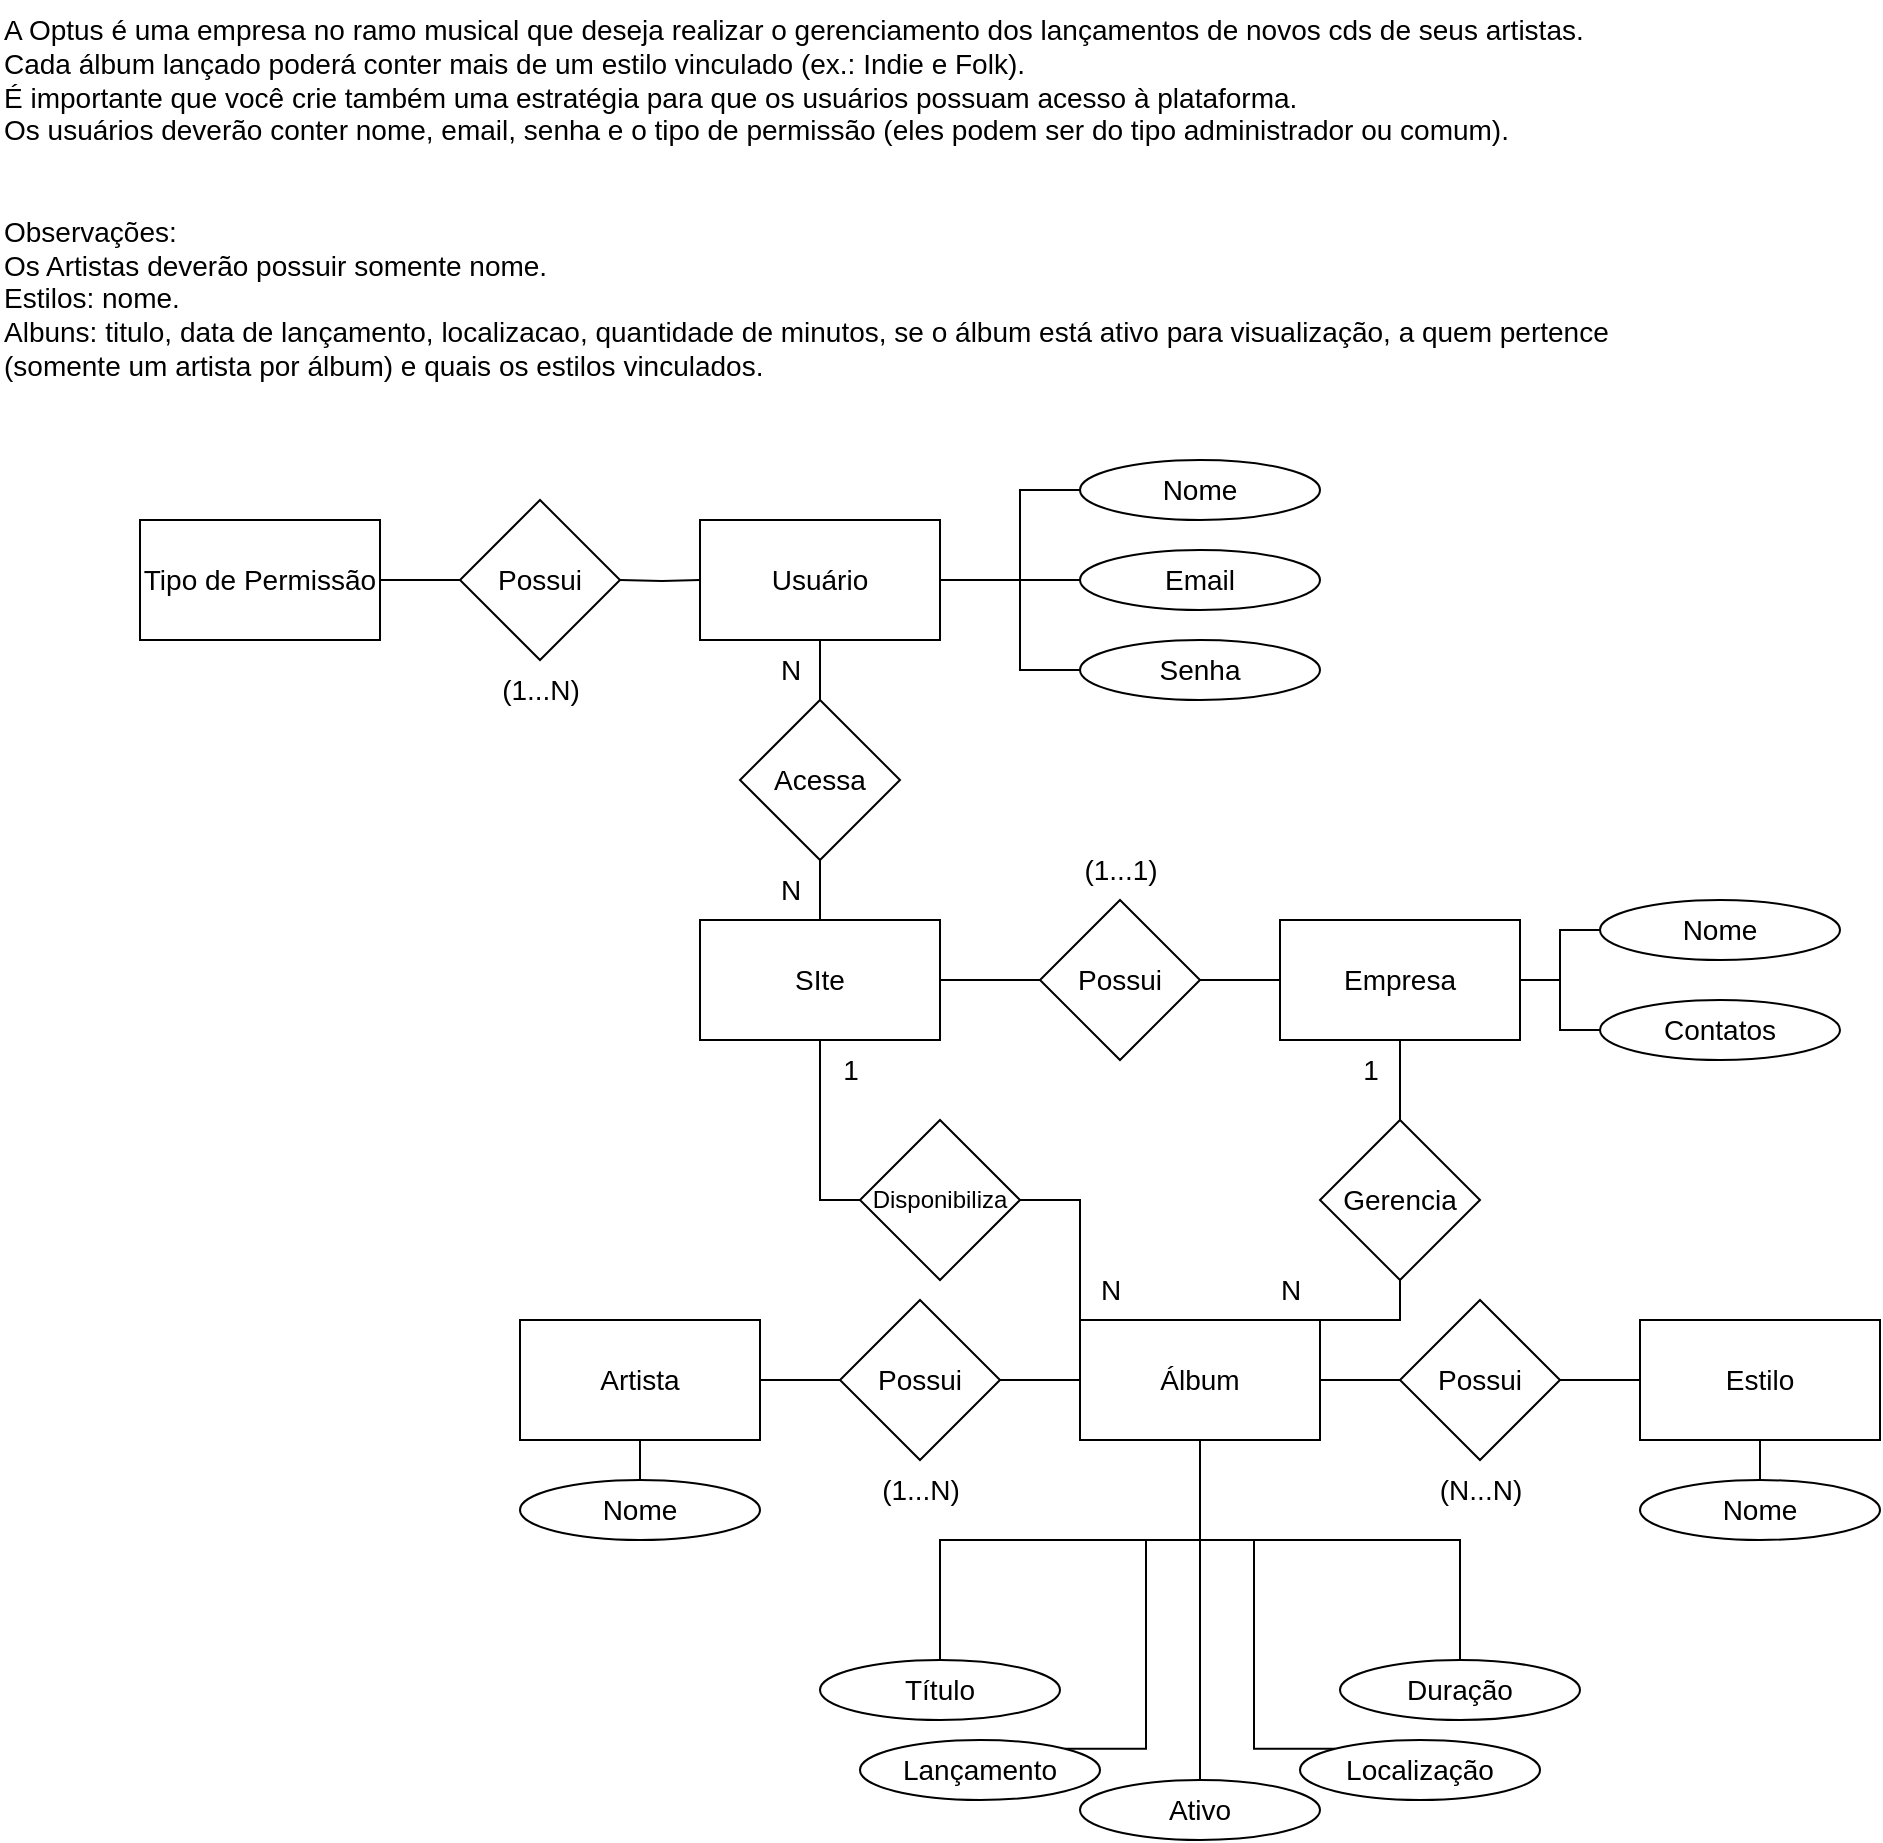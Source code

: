 <mxfile version="21.6.5" type="device">
  <diagram name="Página-1" id="nFLYcnp-unWdXeMjdf5J">
    <mxGraphModel dx="1727" dy="1023" grid="1" gridSize="10" guides="1" tooltips="1" connect="1" arrows="1" fold="1" page="0" pageScale="1" pageWidth="827" pageHeight="1169" math="0" shadow="0">
      <root>
        <mxCell id="0" />
        <mxCell id="1" parent="0" />
        <mxCell id="rCMdXfV7LYDpSBpJ9iVP-1" value="A Optus é uma empresa no ramo musical que deseja realizar o gerenciamento dos lançamentos de novos cds de seus artistas. Cada álbum lançado poderá conter mais de um estilo vinculado (ex.: Indie e Folk).&#xa;É importante que você crie também uma estratégia para que os usuários possuam acesso à plataforma.&#xa;Os usuários deverão conter nome, email, senha e o tipo de permissão (eles podem ser do tipo administrador ou comum).&#xa;&#xa;&#xa;Observações:&#xa;Os Artistas deverão possuir somente nome.&#xa;Estilos: nome.&#xa;Albuns: titulo, data de lançamento, localizacao, quantidade de minutos, se o álbum está ativo para visualização, a quem pertence (somente um artista por álbum) e quais os estilos vinculados.&#xa;&#xa;&#xa;&#xa;" style="text;whiteSpace=wrap;fontSize=14;" parent="1" vertex="1">
          <mxGeometry width="820" height="210" as="geometry" />
        </mxCell>
        <mxCell id="rCMdXfV7LYDpSBpJ9iVP-7" style="edgeStyle=orthogonalEdgeStyle;rounded=0;orthogonalLoop=1;jettySize=auto;html=1;endArrow=none;endFill=0;" parent="1" source="9602cSMnnvCsgzXfWvln-3" target="rCMdXfV7LYDpSBpJ9iVP-3" edge="1">
          <mxGeometry relative="1" as="geometry" />
        </mxCell>
        <mxCell id="9602cSMnnvCsgzXfWvln-13" style="edgeStyle=orthogonalEdgeStyle;rounded=0;orthogonalLoop=1;jettySize=auto;html=1;exitX=1;exitY=0.5;exitDx=0;exitDy=0;entryX=0;entryY=0.5;entryDx=0;entryDy=0;endArrow=none;endFill=0;" edge="1" parent="1" source="rCMdXfV7LYDpSBpJ9iVP-2" target="9602cSMnnvCsgzXfWvln-11">
          <mxGeometry relative="1" as="geometry" />
        </mxCell>
        <mxCell id="9602cSMnnvCsgzXfWvln-14" style="edgeStyle=orthogonalEdgeStyle;rounded=0;orthogonalLoop=1;jettySize=auto;html=1;exitX=1;exitY=0.5;exitDx=0;exitDy=0;entryX=0;entryY=0.5;entryDx=0;entryDy=0;endArrow=none;endFill=0;" edge="1" parent="1" source="rCMdXfV7LYDpSBpJ9iVP-2" target="9602cSMnnvCsgzXfWvln-10">
          <mxGeometry relative="1" as="geometry">
            <Array as="points">
              <mxPoint x="510" y="290" />
              <mxPoint x="510" y="245" />
            </Array>
          </mxGeometry>
        </mxCell>
        <mxCell id="9602cSMnnvCsgzXfWvln-15" style="edgeStyle=orthogonalEdgeStyle;rounded=0;orthogonalLoop=1;jettySize=auto;html=1;exitX=1;exitY=0.5;exitDx=0;exitDy=0;entryX=0;entryY=0.5;entryDx=0;entryDy=0;endArrow=none;endFill=0;" edge="1" parent="1" source="rCMdXfV7LYDpSBpJ9iVP-2" target="9602cSMnnvCsgzXfWvln-12">
          <mxGeometry relative="1" as="geometry">
            <Array as="points">
              <mxPoint x="510" y="290" />
              <mxPoint x="510" y="335" />
            </Array>
          </mxGeometry>
        </mxCell>
        <mxCell id="rCMdXfV7LYDpSBpJ9iVP-2" value="&lt;font style=&quot;font-size: 14px;&quot;&gt;Usuário&lt;/font&gt;" style="rounded=0;whiteSpace=wrap;html=1;" parent="1" vertex="1">
          <mxGeometry x="350" y="260" width="120" height="60" as="geometry" />
        </mxCell>
        <mxCell id="9602cSMnnvCsgzXfWvln-39" style="edgeStyle=orthogonalEdgeStyle;rounded=0;orthogonalLoop=1;jettySize=auto;html=1;exitX=1;exitY=0.5;exitDx=0;exitDy=0;entryX=0;entryY=0.5;entryDx=0;entryDy=0;endArrow=none;endFill=0;" edge="1" parent="1" source="rCMdXfV7LYDpSBpJ9iVP-3" target="9602cSMnnvCsgzXfWvln-38">
          <mxGeometry relative="1" as="geometry" />
        </mxCell>
        <mxCell id="9602cSMnnvCsgzXfWvln-49" style="edgeStyle=orthogonalEdgeStyle;rounded=0;orthogonalLoop=1;jettySize=auto;html=1;exitX=0.5;exitY=1;exitDx=0;exitDy=0;entryX=0;entryY=0.5;entryDx=0;entryDy=0;endArrow=none;endFill=0;" edge="1" parent="1" source="rCMdXfV7LYDpSBpJ9iVP-3" target="9602cSMnnvCsgzXfWvln-48">
          <mxGeometry relative="1" as="geometry" />
        </mxCell>
        <mxCell id="rCMdXfV7LYDpSBpJ9iVP-3" value="&lt;span style=&quot;font-size: 14px;&quot;&gt;SIte&lt;/span&gt;" style="rounded=0;whiteSpace=wrap;html=1;" parent="1" vertex="1">
          <mxGeometry x="350" y="460" width="120" height="60" as="geometry" />
        </mxCell>
        <mxCell id="rCMdXfV7LYDpSBpJ9iVP-9" style="edgeStyle=orthogonalEdgeStyle;rounded=0;orthogonalLoop=1;jettySize=auto;html=1;entryX=0;entryY=0.5;entryDx=0;entryDy=0;endArrow=none;endFill=0;" parent="1" source="9602cSMnnvCsgzXfWvln-6" target="rCMdXfV7LYDpSBpJ9iVP-5" edge="1">
          <mxGeometry relative="1" as="geometry" />
        </mxCell>
        <mxCell id="rCMdXfV7LYDpSBpJ9iVP-11" style="edgeStyle=orthogonalEdgeStyle;rounded=0;orthogonalLoop=1;jettySize=auto;html=1;exitX=0;exitY=0.5;exitDx=0;exitDy=0;entryX=1;entryY=0.5;entryDx=0;entryDy=0;endArrow=none;endFill=0;" parent="1" source="9602cSMnnvCsgzXfWvln-8" target="rCMdXfV7LYDpSBpJ9iVP-6" edge="1">
          <mxGeometry relative="1" as="geometry" />
        </mxCell>
        <mxCell id="9602cSMnnvCsgzXfWvln-35" style="edgeStyle=orthogonalEdgeStyle;rounded=0;orthogonalLoop=1;jettySize=auto;html=1;exitX=0.5;exitY=1;exitDx=0;exitDy=0;entryX=0.5;entryY=0;entryDx=0;entryDy=0;endArrow=none;endFill=0;" edge="1" parent="1" source="rCMdXfV7LYDpSBpJ9iVP-4" target="9602cSMnnvCsgzXfWvln-33">
          <mxGeometry relative="1" as="geometry">
            <Array as="points">
              <mxPoint x="600" y="770" />
              <mxPoint x="730" y="770" />
            </Array>
          </mxGeometry>
        </mxCell>
        <mxCell id="9602cSMnnvCsgzXfWvln-36" style="edgeStyle=orthogonalEdgeStyle;rounded=0;orthogonalLoop=1;jettySize=auto;html=1;exitX=0.5;exitY=1;exitDx=0;exitDy=0;entryX=0.5;entryY=0;entryDx=0;entryDy=0;endArrow=none;endFill=0;" edge="1" parent="1" source="rCMdXfV7LYDpSBpJ9iVP-4" target="9602cSMnnvCsgzXfWvln-28">
          <mxGeometry relative="1" as="geometry">
            <Array as="points">
              <mxPoint x="600" y="770" />
              <mxPoint x="470" y="770" />
            </Array>
          </mxGeometry>
        </mxCell>
        <mxCell id="9602cSMnnvCsgzXfWvln-68" style="edgeStyle=orthogonalEdgeStyle;rounded=0;orthogonalLoop=1;jettySize=auto;html=1;exitX=0.5;exitY=1;exitDx=0;exitDy=0;entryX=1;entryY=0;entryDx=0;entryDy=0;endArrow=none;endFill=0;" edge="1" parent="1" source="rCMdXfV7LYDpSBpJ9iVP-4" target="9602cSMnnvCsgzXfWvln-29">
          <mxGeometry relative="1" as="geometry">
            <Array as="points">
              <mxPoint x="600" y="770" />
              <mxPoint x="573" y="770" />
            </Array>
          </mxGeometry>
        </mxCell>
        <mxCell id="9602cSMnnvCsgzXfWvln-69" style="edgeStyle=orthogonalEdgeStyle;rounded=0;orthogonalLoop=1;jettySize=auto;html=1;exitX=0.5;exitY=1;exitDx=0;exitDy=0;entryX=0;entryY=0;entryDx=0;entryDy=0;endArrow=none;endFill=0;" edge="1" parent="1" source="rCMdXfV7LYDpSBpJ9iVP-4" target="9602cSMnnvCsgzXfWvln-65">
          <mxGeometry relative="1" as="geometry">
            <Array as="points">
              <mxPoint x="600" y="770" />
              <mxPoint x="627" y="770" />
            </Array>
          </mxGeometry>
        </mxCell>
        <mxCell id="9602cSMnnvCsgzXfWvln-79" style="edgeStyle=orthogonalEdgeStyle;rounded=0;orthogonalLoop=1;jettySize=auto;html=1;exitX=0.5;exitY=1;exitDx=0;exitDy=0;entryX=0.5;entryY=0;entryDx=0;entryDy=0;endArrow=none;endFill=0;" edge="1" parent="1" source="rCMdXfV7LYDpSBpJ9iVP-4" target="9602cSMnnvCsgzXfWvln-78">
          <mxGeometry relative="1" as="geometry" />
        </mxCell>
        <mxCell id="rCMdXfV7LYDpSBpJ9iVP-4" value="&lt;font style=&quot;font-size: 14px;&quot;&gt;Álbum&lt;/font&gt;" style="rounded=0;whiteSpace=wrap;html=1;" parent="1" vertex="1">
          <mxGeometry x="540" y="660" width="120" height="60" as="geometry" />
        </mxCell>
        <mxCell id="9602cSMnnvCsgzXfWvln-27" style="edgeStyle=orthogonalEdgeStyle;rounded=0;orthogonalLoop=1;jettySize=auto;html=1;exitX=0.5;exitY=1;exitDx=0;exitDy=0;entryX=0.5;entryY=0;entryDx=0;entryDy=0;endArrow=none;endFill=0;" edge="1" parent="1" source="rCMdXfV7LYDpSBpJ9iVP-5" target="9602cSMnnvCsgzXfWvln-26">
          <mxGeometry relative="1" as="geometry" />
        </mxCell>
        <mxCell id="rCMdXfV7LYDpSBpJ9iVP-5" value="&lt;font style=&quot;font-size: 14px;&quot;&gt;Estilo&lt;/font&gt;" style="rounded=0;whiteSpace=wrap;html=1;" parent="1" vertex="1">
          <mxGeometry x="820" y="660" width="120" height="60" as="geometry" />
        </mxCell>
        <mxCell id="rCMdXfV7LYDpSBpJ9iVP-6" value="&lt;font style=&quot;font-size: 14px;&quot;&gt;Artista&lt;/font&gt;" style="rounded=0;whiteSpace=wrap;html=1;" parent="1" vertex="1">
          <mxGeometry x="260" y="660" width="120" height="60" as="geometry" />
        </mxCell>
        <mxCell id="9602cSMnnvCsgzXfWvln-2" value="" style="edgeStyle=orthogonalEdgeStyle;rounded=0;orthogonalLoop=1;jettySize=auto;html=1;endArrow=none;endFill=0;" edge="1" parent="1" source="rCMdXfV7LYDpSBpJ9iVP-2">
          <mxGeometry relative="1" as="geometry">
            <mxPoint x="410" y="320" as="sourcePoint" />
            <mxPoint x="410" y="360" as="targetPoint" />
          </mxGeometry>
        </mxCell>
        <mxCell id="9602cSMnnvCsgzXfWvln-3" value="&lt;font style=&quot;font-size: 14px;&quot;&gt;Acessa&lt;/font&gt;" style="rhombus;whiteSpace=wrap;html=1;" vertex="1" parent="1">
          <mxGeometry x="370" y="350" width="80" height="80" as="geometry" />
        </mxCell>
        <mxCell id="9602cSMnnvCsgzXfWvln-53" style="edgeStyle=orthogonalEdgeStyle;rounded=0;orthogonalLoop=1;jettySize=auto;html=1;exitX=0.5;exitY=1;exitDx=0;exitDy=0;entryX=1;entryY=0;entryDx=0;entryDy=0;endArrow=none;endFill=0;" edge="1" parent="1" source="9602cSMnnvCsgzXfWvln-4" target="rCMdXfV7LYDpSBpJ9iVP-4">
          <mxGeometry relative="1" as="geometry" />
        </mxCell>
        <mxCell id="9602cSMnnvCsgzXfWvln-4" value="&lt;font style=&quot;font-size: 14px;&quot;&gt;Gerencia&lt;/font&gt;" style="rhombus;whiteSpace=wrap;html=1;" vertex="1" parent="1">
          <mxGeometry x="660" y="560" width="80" height="80" as="geometry" />
        </mxCell>
        <mxCell id="9602cSMnnvCsgzXfWvln-7" value="" style="edgeStyle=orthogonalEdgeStyle;rounded=0;orthogonalLoop=1;jettySize=auto;html=1;entryX=0;entryY=0.5;entryDx=0;entryDy=0;endArrow=none;endFill=0;" edge="1" parent="1" source="rCMdXfV7LYDpSBpJ9iVP-4" target="9602cSMnnvCsgzXfWvln-6">
          <mxGeometry relative="1" as="geometry">
            <mxPoint x="660" y="690" as="sourcePoint" />
            <mxPoint x="820" y="690" as="targetPoint" />
          </mxGeometry>
        </mxCell>
        <mxCell id="9602cSMnnvCsgzXfWvln-6" value="&lt;font style=&quot;font-size: 14px;&quot;&gt;Possui&lt;/font&gt;" style="rhombus;whiteSpace=wrap;html=1;" vertex="1" parent="1">
          <mxGeometry x="700" y="650" width="80" height="80" as="geometry" />
        </mxCell>
        <mxCell id="9602cSMnnvCsgzXfWvln-9" value="" style="edgeStyle=orthogonalEdgeStyle;rounded=0;orthogonalLoop=1;jettySize=auto;html=1;exitX=0;exitY=0.5;exitDx=0;exitDy=0;entryX=1;entryY=0.5;entryDx=0;entryDy=0;endArrow=none;endFill=0;" edge="1" parent="1" source="rCMdXfV7LYDpSBpJ9iVP-4" target="9602cSMnnvCsgzXfWvln-8">
          <mxGeometry relative="1" as="geometry">
            <mxPoint x="540" y="690" as="sourcePoint" />
            <mxPoint x="430" y="690" as="targetPoint" />
          </mxGeometry>
        </mxCell>
        <mxCell id="9602cSMnnvCsgzXfWvln-8" value="&lt;font style=&quot;font-size: 14px;&quot;&gt;Possui&lt;/font&gt;" style="rhombus;whiteSpace=wrap;html=1;" vertex="1" parent="1">
          <mxGeometry x="420" y="650" width="80" height="80" as="geometry" />
        </mxCell>
        <mxCell id="9602cSMnnvCsgzXfWvln-10" value="&lt;font style=&quot;font-size: 14px;&quot;&gt;Nome&lt;/font&gt;" style="ellipse;whiteSpace=wrap;html=1;" vertex="1" parent="1">
          <mxGeometry x="540" y="230" width="120" height="30" as="geometry" />
        </mxCell>
        <mxCell id="9602cSMnnvCsgzXfWvln-11" value="&lt;font style=&quot;font-size: 14px;&quot;&gt;Email&lt;/font&gt;" style="ellipse;whiteSpace=wrap;html=1;" vertex="1" parent="1">
          <mxGeometry x="540" y="275" width="120" height="30" as="geometry" />
        </mxCell>
        <mxCell id="9602cSMnnvCsgzXfWvln-12" value="&lt;font style=&quot;font-size: 14px;&quot;&gt;Senha&lt;/font&gt;" style="ellipse;whiteSpace=wrap;html=1;" vertex="1" parent="1">
          <mxGeometry x="540" y="320" width="120" height="30" as="geometry" />
        </mxCell>
        <mxCell id="9602cSMnnvCsgzXfWvln-16" style="edgeStyle=orthogonalEdgeStyle;rounded=0;orthogonalLoop=1;jettySize=auto;html=1;exitX=0.5;exitY=1;exitDx=0;exitDy=0;" edge="1" parent="1" source="9602cSMnnvCsgzXfWvln-12" target="9602cSMnnvCsgzXfWvln-12">
          <mxGeometry relative="1" as="geometry" />
        </mxCell>
        <mxCell id="9602cSMnnvCsgzXfWvln-19" value="&lt;font style=&quot;font-size: 14px;&quot;&gt;Contatos&lt;/font&gt;" style="ellipse;whiteSpace=wrap;html=1;" vertex="1" parent="1">
          <mxGeometry x="800" y="500" width="120" height="30" as="geometry" />
        </mxCell>
        <mxCell id="9602cSMnnvCsgzXfWvln-20" value="&lt;font style=&quot;font-size: 14px;&quot;&gt;Nome&lt;/font&gt;" style="ellipse;whiteSpace=wrap;html=1;" vertex="1" parent="1">
          <mxGeometry x="800" y="450" width="120" height="30" as="geometry" />
        </mxCell>
        <mxCell id="9602cSMnnvCsgzXfWvln-25" style="edgeStyle=orthogonalEdgeStyle;rounded=0;orthogonalLoop=1;jettySize=auto;html=1;exitX=0.5;exitY=0;exitDx=0;exitDy=0;entryX=0.5;entryY=1;entryDx=0;entryDy=0;endArrow=none;endFill=0;" edge="1" parent="1" source="9602cSMnnvCsgzXfWvln-24" target="rCMdXfV7LYDpSBpJ9iVP-6">
          <mxGeometry relative="1" as="geometry" />
        </mxCell>
        <mxCell id="9602cSMnnvCsgzXfWvln-24" value="&lt;font style=&quot;font-size: 14px;&quot;&gt;Nome&lt;/font&gt;" style="ellipse;whiteSpace=wrap;html=1;" vertex="1" parent="1">
          <mxGeometry x="260" y="740" width="120" height="30" as="geometry" />
        </mxCell>
        <mxCell id="9602cSMnnvCsgzXfWvln-26" value="&lt;font style=&quot;font-size: 14px;&quot;&gt;Nome&lt;/font&gt;" style="ellipse;whiteSpace=wrap;html=1;" vertex="1" parent="1">
          <mxGeometry x="820" y="740" width="120" height="30" as="geometry" />
        </mxCell>
        <mxCell id="9602cSMnnvCsgzXfWvln-28" value="&lt;font style=&quot;font-size: 14px;&quot;&gt;Título&lt;/font&gt;" style="ellipse;whiteSpace=wrap;html=1;" vertex="1" parent="1">
          <mxGeometry x="410" y="830" width="120" height="30" as="geometry" />
        </mxCell>
        <mxCell id="9602cSMnnvCsgzXfWvln-29" value="&lt;font style=&quot;font-size: 14px;&quot;&gt;Lançamento&lt;/font&gt;" style="ellipse;whiteSpace=wrap;html=1;" vertex="1" parent="1">
          <mxGeometry x="430" y="870" width="120" height="30" as="geometry" />
        </mxCell>
        <mxCell id="9602cSMnnvCsgzXfWvln-33" value="&lt;font style=&quot;font-size: 14px;&quot;&gt;Duração&lt;/font&gt;" style="ellipse;whiteSpace=wrap;html=1;" vertex="1" parent="1">
          <mxGeometry x="670" y="830" width="120" height="30" as="geometry" />
        </mxCell>
        <mxCell id="9602cSMnnvCsgzXfWvln-40" style="edgeStyle=orthogonalEdgeStyle;rounded=0;orthogonalLoop=1;jettySize=auto;html=1;exitX=0;exitY=0.5;exitDx=0;exitDy=0;entryX=1;entryY=0.5;entryDx=0;entryDy=0;endArrow=none;endFill=0;" edge="1" parent="1" source="9602cSMnnvCsgzXfWvln-37" target="9602cSMnnvCsgzXfWvln-38">
          <mxGeometry relative="1" as="geometry" />
        </mxCell>
        <mxCell id="9602cSMnnvCsgzXfWvln-41" style="edgeStyle=orthogonalEdgeStyle;rounded=0;orthogonalLoop=1;jettySize=auto;html=1;exitX=1;exitY=0.5;exitDx=0;exitDy=0;entryX=0;entryY=0.5;entryDx=0;entryDy=0;endArrow=none;endFill=0;" edge="1" parent="1" source="9602cSMnnvCsgzXfWvln-37" target="9602cSMnnvCsgzXfWvln-20">
          <mxGeometry relative="1" as="geometry" />
        </mxCell>
        <mxCell id="9602cSMnnvCsgzXfWvln-42" style="edgeStyle=orthogonalEdgeStyle;rounded=0;orthogonalLoop=1;jettySize=auto;html=1;exitX=1;exitY=0.5;exitDx=0;exitDy=0;entryX=0;entryY=0.5;entryDx=0;entryDy=0;endArrow=none;endFill=0;" edge="1" parent="1" source="9602cSMnnvCsgzXfWvln-37" target="9602cSMnnvCsgzXfWvln-19">
          <mxGeometry relative="1" as="geometry" />
        </mxCell>
        <mxCell id="9602cSMnnvCsgzXfWvln-52" style="edgeStyle=orthogonalEdgeStyle;rounded=0;orthogonalLoop=1;jettySize=auto;html=1;exitX=0.5;exitY=1;exitDx=0;exitDy=0;entryX=0.5;entryY=0;entryDx=0;entryDy=0;endArrow=none;endFill=0;" edge="1" parent="1" source="9602cSMnnvCsgzXfWvln-37" target="9602cSMnnvCsgzXfWvln-4">
          <mxGeometry relative="1" as="geometry" />
        </mxCell>
        <mxCell id="9602cSMnnvCsgzXfWvln-37" value="&lt;span style=&quot;font-size: 14px;&quot;&gt;Empresa&lt;/span&gt;" style="rounded=0;whiteSpace=wrap;html=1;" vertex="1" parent="1">
          <mxGeometry x="640" y="460" width="120" height="60" as="geometry" />
        </mxCell>
        <mxCell id="9602cSMnnvCsgzXfWvln-38" value="&lt;font style=&quot;font-size: 14px;&quot;&gt;Possui&lt;/font&gt;" style="rhombus;whiteSpace=wrap;html=1;" vertex="1" parent="1">
          <mxGeometry x="520" y="450" width="80" height="80" as="geometry" />
        </mxCell>
        <mxCell id="9602cSMnnvCsgzXfWvln-51" style="edgeStyle=orthogonalEdgeStyle;rounded=0;orthogonalLoop=1;jettySize=auto;html=1;exitX=1;exitY=0.5;exitDx=0;exitDy=0;entryX=0;entryY=0;entryDx=0;entryDy=0;endArrow=none;endFill=0;" edge="1" parent="1" source="9602cSMnnvCsgzXfWvln-48" target="rCMdXfV7LYDpSBpJ9iVP-4">
          <mxGeometry relative="1" as="geometry" />
        </mxCell>
        <mxCell id="9602cSMnnvCsgzXfWvln-48" value="&lt;font style=&quot;font-size: 12px;&quot;&gt;Disponibiliza&lt;/font&gt;" style="rhombus;whiteSpace=wrap;html=1;" vertex="1" parent="1">
          <mxGeometry x="430" y="560" width="80" height="80" as="geometry" />
        </mxCell>
        <mxCell id="9602cSMnnvCsgzXfWvln-55" style="edgeStyle=orthogonalEdgeStyle;rounded=0;orthogonalLoop=1;jettySize=auto;html=1;exitX=1;exitY=0.5;exitDx=0;exitDy=0;entryX=0;entryY=0.5;entryDx=0;entryDy=0;endArrow=none;endFill=0;" edge="1" parent="1" target="rCMdXfV7LYDpSBpJ9iVP-2">
          <mxGeometry relative="1" as="geometry">
            <mxPoint x="310" y="290" as="sourcePoint" />
          </mxGeometry>
        </mxCell>
        <mxCell id="9602cSMnnvCsgzXfWvln-56" value="&lt;font style=&quot;font-size: 14px;&quot;&gt;N&lt;/font&gt;" style="text;html=1;align=center;verticalAlign=middle;resizable=0;points=[];autosize=1;strokeColor=none;fillColor=none;" vertex="1" parent="1">
          <mxGeometry x="380" y="430" width="30" height="30" as="geometry" />
        </mxCell>
        <mxCell id="9602cSMnnvCsgzXfWvln-57" value="&lt;font style=&quot;font-size: 14px;&quot;&gt;N&lt;/font&gt;" style="text;html=1;align=center;verticalAlign=middle;resizable=0;points=[];autosize=1;strokeColor=none;fillColor=none;" vertex="1" parent="1">
          <mxGeometry x="380" y="320" width="30" height="30" as="geometry" />
        </mxCell>
        <mxCell id="9602cSMnnvCsgzXfWvln-60" style="edgeStyle=orthogonalEdgeStyle;rounded=0;orthogonalLoop=1;jettySize=auto;html=1;exitX=1;exitY=0.5;exitDx=0;exitDy=0;entryX=0;entryY=0.5;entryDx=0;entryDy=0;endArrow=none;endFill=0;" edge="1" parent="1" source="9602cSMnnvCsgzXfWvln-58" target="9602cSMnnvCsgzXfWvln-59">
          <mxGeometry relative="1" as="geometry" />
        </mxCell>
        <mxCell id="9602cSMnnvCsgzXfWvln-58" value="&lt;font style=&quot;font-size: 14px;&quot;&gt;Tipo de Permissão&lt;/font&gt;" style="rounded=0;whiteSpace=wrap;html=1;" vertex="1" parent="1">
          <mxGeometry x="70" y="260" width="120" height="60" as="geometry" />
        </mxCell>
        <mxCell id="9602cSMnnvCsgzXfWvln-59" value="&lt;font style=&quot;font-size: 14px;&quot;&gt;Possui&lt;/font&gt;" style="rhombus;whiteSpace=wrap;html=1;" vertex="1" parent="1">
          <mxGeometry x="230" y="250" width="80" height="80" as="geometry" />
        </mxCell>
        <mxCell id="9602cSMnnvCsgzXfWvln-63" value="&lt;font style=&quot;font-size: 14px;&quot;&gt;(1...N)&lt;/font&gt;" style="text;html=1;align=center;verticalAlign=middle;resizable=0;points=[];autosize=1;strokeColor=none;fillColor=none;" vertex="1" parent="1">
          <mxGeometry x="240" y="330" width="60" height="30" as="geometry" />
        </mxCell>
        <mxCell id="9602cSMnnvCsgzXfWvln-64" value="&lt;font style=&quot;font-size: 14px;&quot;&gt;(1...1)&lt;/font&gt;" style="text;html=1;align=center;verticalAlign=middle;resizable=0;points=[];autosize=1;strokeColor=none;fillColor=none;" vertex="1" parent="1">
          <mxGeometry x="530" y="420" width="60" height="30" as="geometry" />
        </mxCell>
        <mxCell id="9602cSMnnvCsgzXfWvln-65" value="&lt;font style=&quot;font-size: 14px;&quot;&gt;Localização&lt;/font&gt;" style="ellipse;whiteSpace=wrap;html=1;" vertex="1" parent="1">
          <mxGeometry x="650" y="870" width="120" height="30" as="geometry" />
        </mxCell>
        <mxCell id="9602cSMnnvCsgzXfWvln-70" value="&lt;font style=&quot;font-size: 14px;&quot;&gt;1&lt;/font&gt;" style="text;html=1;align=center;verticalAlign=middle;resizable=0;points=[];autosize=1;strokeColor=none;fillColor=none;" vertex="1" parent="1">
          <mxGeometry x="670" y="520" width="30" height="30" as="geometry" />
        </mxCell>
        <mxCell id="9602cSMnnvCsgzXfWvln-71" value="&lt;font style=&quot;font-size: 14px;&quot;&gt;N&lt;/font&gt;" style="text;html=1;align=center;verticalAlign=middle;resizable=0;points=[];autosize=1;strokeColor=none;fillColor=none;" vertex="1" parent="1">
          <mxGeometry x="630" y="630" width="30" height="30" as="geometry" />
        </mxCell>
        <mxCell id="9602cSMnnvCsgzXfWvln-72" value="&lt;font style=&quot;font-size: 14px;&quot;&gt;N&lt;/font&gt;" style="text;html=1;align=center;verticalAlign=middle;resizable=0;points=[];autosize=1;strokeColor=none;fillColor=none;" vertex="1" parent="1">
          <mxGeometry x="540" y="630" width="30" height="30" as="geometry" />
        </mxCell>
        <mxCell id="9602cSMnnvCsgzXfWvln-73" value="&lt;font style=&quot;font-size: 14px;&quot;&gt;1&lt;/font&gt;" style="text;html=1;align=center;verticalAlign=middle;resizable=0;points=[];autosize=1;strokeColor=none;fillColor=none;" vertex="1" parent="1">
          <mxGeometry x="410" y="520" width="30" height="30" as="geometry" />
        </mxCell>
        <mxCell id="9602cSMnnvCsgzXfWvln-74" value="&lt;font style=&quot;font-size: 14px;&quot;&gt;(1...N)&lt;/font&gt;" style="text;html=1;align=center;verticalAlign=middle;resizable=0;points=[];autosize=1;strokeColor=none;fillColor=none;" vertex="1" parent="1">
          <mxGeometry x="430" y="730" width="60" height="30" as="geometry" />
        </mxCell>
        <mxCell id="9602cSMnnvCsgzXfWvln-75" value="&lt;font style=&quot;font-size: 14px;&quot;&gt;(N...N)&lt;/font&gt;" style="text;html=1;align=center;verticalAlign=middle;resizable=0;points=[];autosize=1;strokeColor=none;fillColor=none;" vertex="1" parent="1">
          <mxGeometry x="710" y="730" width="60" height="30" as="geometry" />
        </mxCell>
        <mxCell id="9602cSMnnvCsgzXfWvln-78" value="&lt;font style=&quot;font-size: 14px;&quot;&gt;Ativo&lt;/font&gt;" style="ellipse;whiteSpace=wrap;html=1;" vertex="1" parent="1">
          <mxGeometry x="540" y="890" width="120" height="30" as="geometry" />
        </mxCell>
      </root>
    </mxGraphModel>
  </diagram>
</mxfile>
